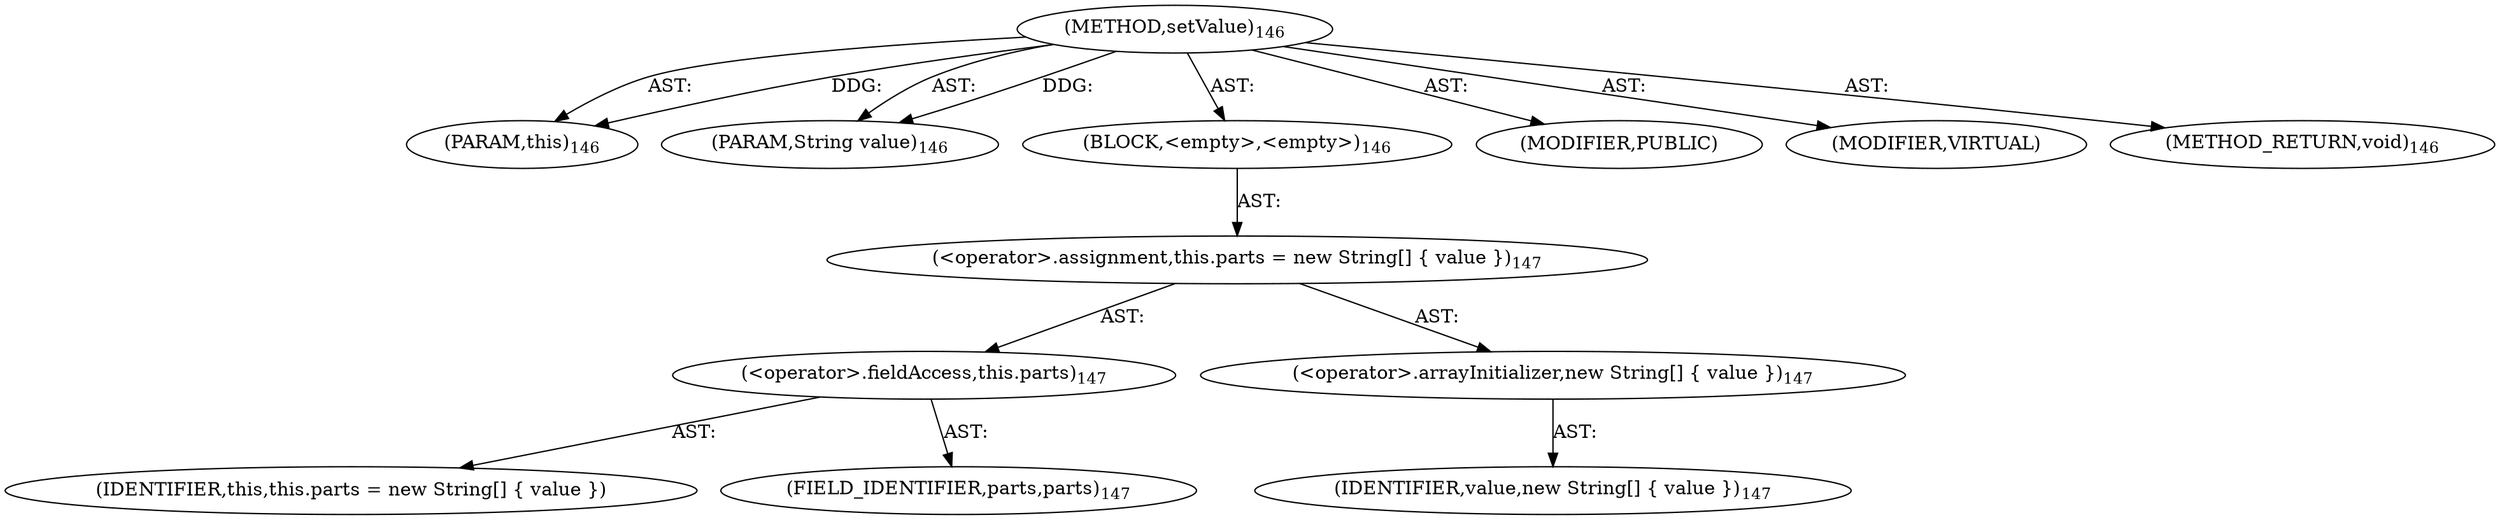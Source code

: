 digraph "setValue" {  
"111669149698" [label = <(METHOD,setValue)<SUB>146</SUB>> ]
"115964117008" [label = <(PARAM,this)<SUB>146</SUB>> ]
"115964117009" [label = <(PARAM,String value)<SUB>146</SUB>> ]
"25769803780" [label = <(BLOCK,&lt;empty&gt;,&lt;empty&gt;)<SUB>146</SUB>> ]
"30064771103" [label = <(&lt;operator&gt;.assignment,this.parts = new String[] { value })<SUB>147</SUB>> ]
"30064771104" [label = <(&lt;operator&gt;.fieldAccess,this.parts)<SUB>147</SUB>> ]
"68719476771" [label = <(IDENTIFIER,this,this.parts = new String[] { value })> ]
"55834574856" [label = <(FIELD_IDENTIFIER,parts,parts)<SUB>147</SUB>> ]
"30064771105" [label = <(&lt;operator&gt;.arrayInitializer,new String[] { value })<SUB>147</SUB>> ]
"68719476772" [label = <(IDENTIFIER,value,new String[] { value })<SUB>147</SUB>> ]
"133143986185" [label = <(MODIFIER,PUBLIC)> ]
"133143986186" [label = <(MODIFIER,VIRTUAL)> ]
"128849018882" [label = <(METHOD_RETURN,void)<SUB>146</SUB>> ]
  "111669149698" -> "115964117008"  [ label = "AST: "] 
  "111669149698" -> "115964117009"  [ label = "AST: "] 
  "111669149698" -> "25769803780"  [ label = "AST: "] 
  "111669149698" -> "133143986185"  [ label = "AST: "] 
  "111669149698" -> "133143986186"  [ label = "AST: "] 
  "111669149698" -> "128849018882"  [ label = "AST: "] 
  "25769803780" -> "30064771103"  [ label = "AST: "] 
  "30064771103" -> "30064771104"  [ label = "AST: "] 
  "30064771103" -> "30064771105"  [ label = "AST: "] 
  "30064771104" -> "68719476771"  [ label = "AST: "] 
  "30064771104" -> "55834574856"  [ label = "AST: "] 
  "30064771105" -> "68719476772"  [ label = "AST: "] 
  "111669149698" -> "115964117008"  [ label = "DDG: "] 
  "111669149698" -> "115964117009"  [ label = "DDG: "] 
}
